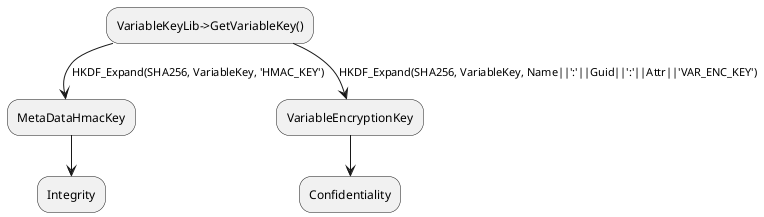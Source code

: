 @startuml KeyDerivation

  "VariableKeyLib->GetVariableKey()" -down-> [HKDF_Expand(SHA256, VariableKey, 'HMAC_KEY')] MetaDataHmacKey
    -down-> Integrity
  "VariableKeyLib->GetVariableKey()" -down-> [HKDF_Expand(SHA256, VariableKey, Name||':'||Guid||':'||Attr||'VAR_ENC_KEY')] VariableEncryptionKey
    -down-> Confidentiality

@enduml
